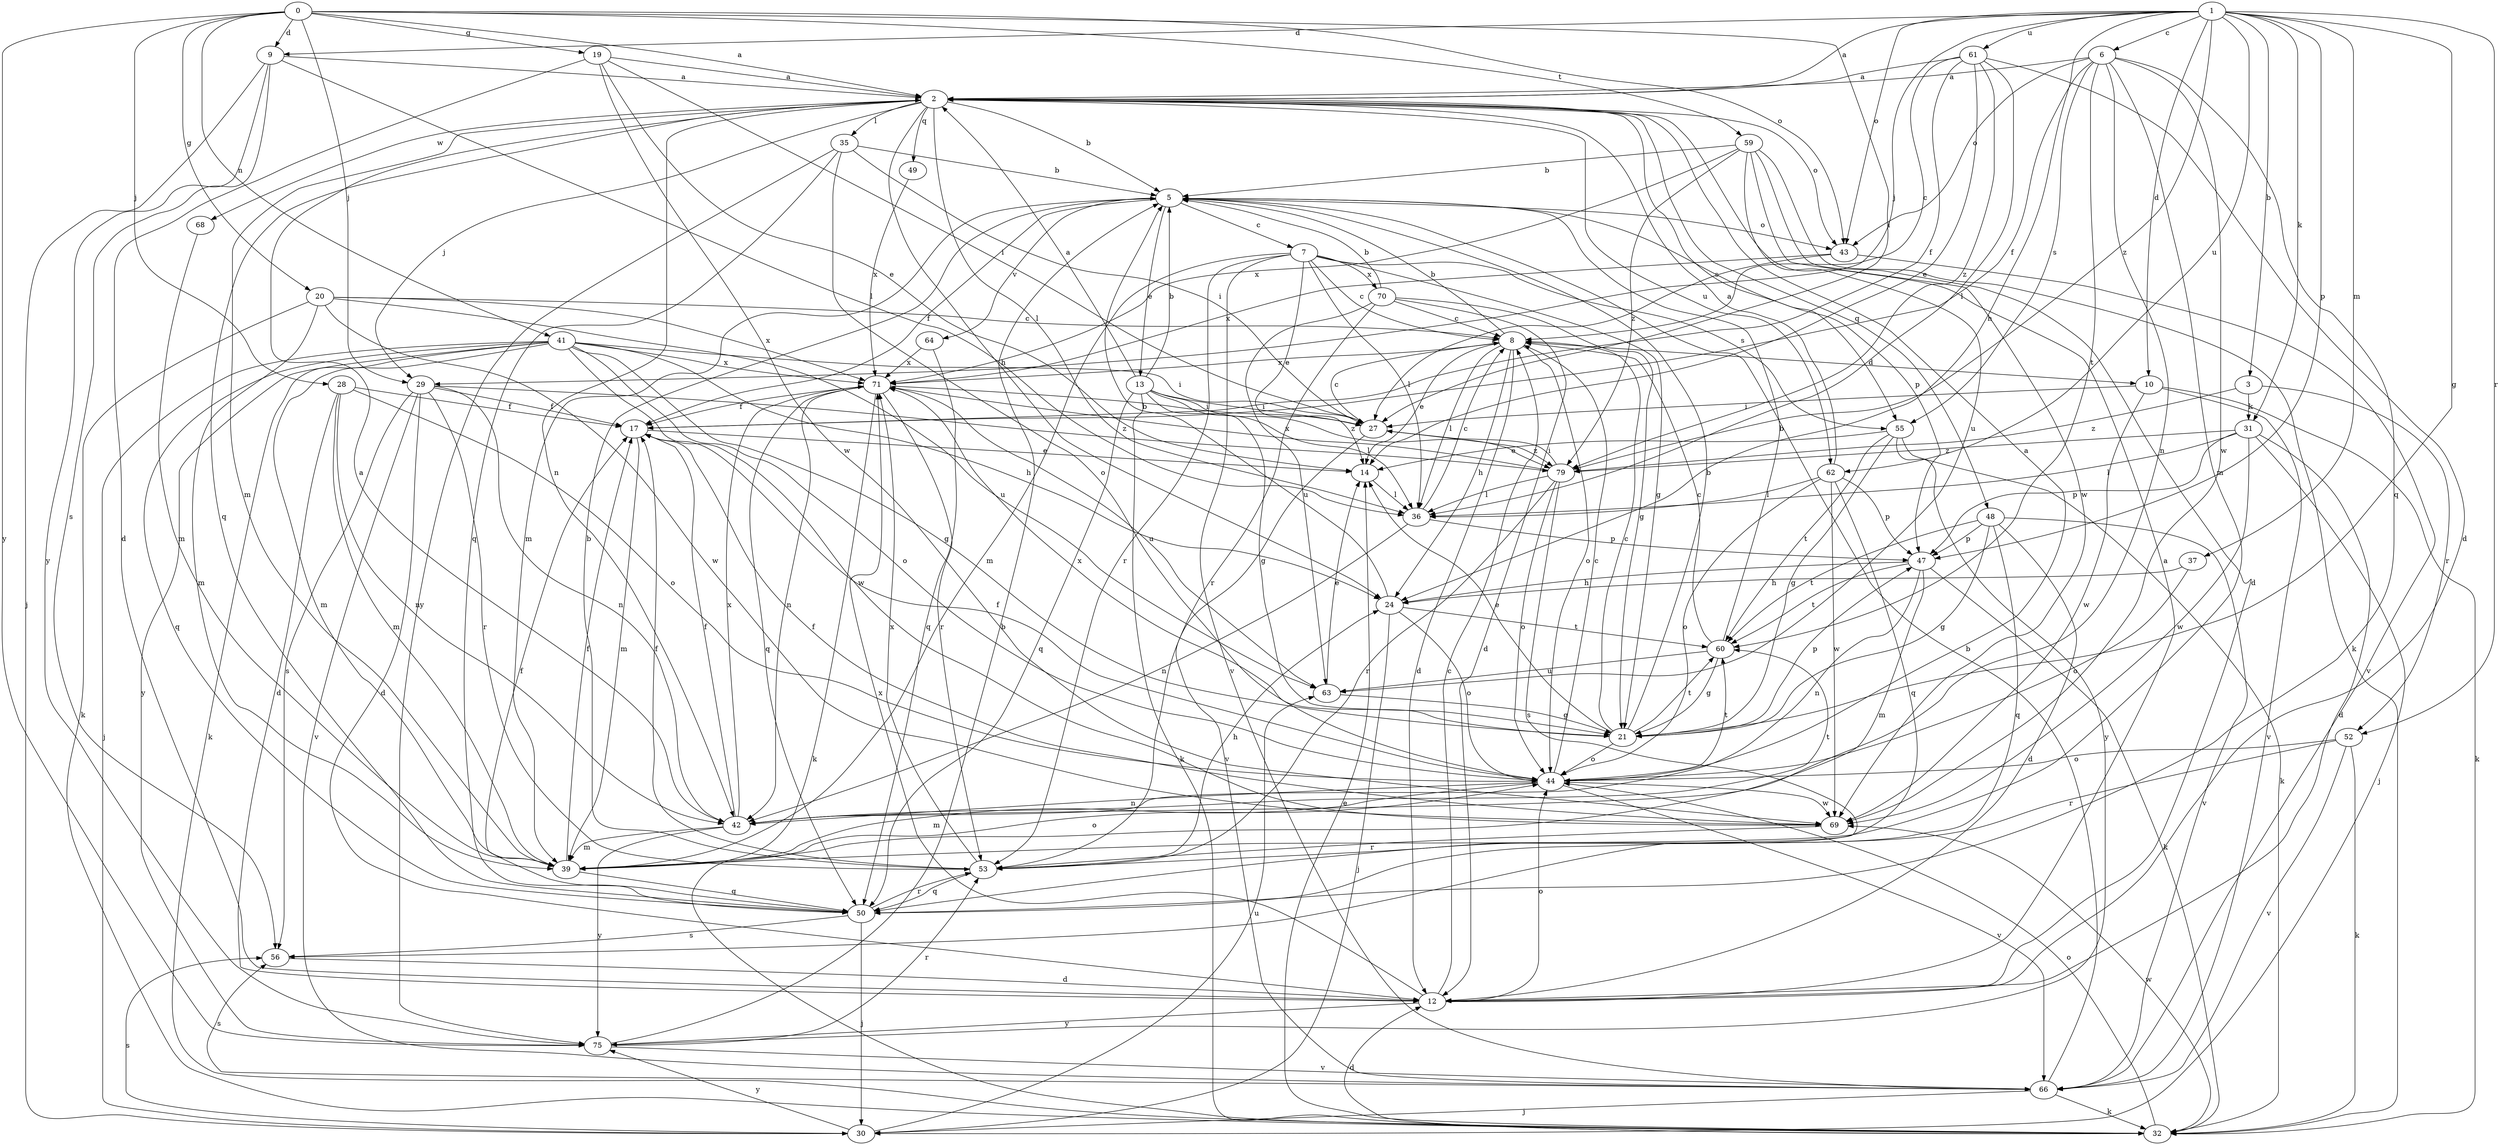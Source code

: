 strict digraph  {
0;
1;
2;
3;
5;
6;
7;
8;
9;
10;
12;
13;
14;
17;
19;
20;
21;
24;
27;
28;
29;
30;
31;
32;
35;
36;
37;
39;
41;
42;
43;
44;
47;
48;
49;
50;
52;
53;
55;
56;
59;
60;
61;
62;
63;
64;
66;
68;
69;
70;
71;
75;
79;
0 -> 2  [label=a];
0 -> 9  [label=d];
0 -> 19  [label=g];
0 -> 20  [label=g];
0 -> 27  [label=i];
0 -> 28  [label=j];
0 -> 29  [label=j];
0 -> 41  [label=n];
0 -> 43  [label=o];
0 -> 59  [label=t];
0 -> 75  [label=y];
1 -> 2  [label=a];
1 -> 3  [label=b];
1 -> 6  [label=c];
1 -> 9  [label=d];
1 -> 10  [label=d];
1 -> 21  [label=g];
1 -> 24  [label=h];
1 -> 29  [label=j];
1 -> 31  [label=k];
1 -> 37  [label=m];
1 -> 43  [label=o];
1 -> 47  [label=p];
1 -> 52  [label=r];
1 -> 61  [label=u];
1 -> 62  [label=u];
1 -> 79  [label=z];
2 -> 5  [label=b];
2 -> 24  [label=h];
2 -> 29  [label=j];
2 -> 35  [label=l];
2 -> 36  [label=l];
2 -> 39  [label=m];
2 -> 42  [label=n];
2 -> 43  [label=o];
2 -> 48  [label=q];
2 -> 49  [label=q];
2 -> 50  [label=q];
2 -> 55  [label=s];
2 -> 62  [label=u];
2 -> 68  [label=w];
3 -> 31  [label=k];
3 -> 52  [label=r];
3 -> 79  [label=z];
5 -> 7  [label=c];
5 -> 13  [label=e];
5 -> 17  [label=f];
5 -> 39  [label=m];
5 -> 43  [label=o];
5 -> 47  [label=p];
5 -> 64  [label=v];
6 -> 2  [label=a];
6 -> 17  [label=f];
6 -> 39  [label=m];
6 -> 42  [label=n];
6 -> 43  [label=o];
6 -> 50  [label=q];
6 -> 55  [label=s];
6 -> 60  [label=t];
6 -> 69  [label=w];
7 -> 8  [label=c];
7 -> 14  [label=e];
7 -> 21  [label=g];
7 -> 36  [label=l];
7 -> 39  [label=m];
7 -> 53  [label=r];
7 -> 55  [label=s];
7 -> 66  [label=v];
7 -> 70  [label=x];
8 -> 5  [label=b];
8 -> 10  [label=d];
8 -> 12  [label=d];
8 -> 14  [label=e];
8 -> 24  [label=h];
8 -> 36  [label=l];
8 -> 44  [label=o];
8 -> 71  [label=x];
9 -> 2  [label=a];
9 -> 30  [label=j];
9 -> 36  [label=l];
9 -> 56  [label=s];
9 -> 75  [label=y];
10 -> 27  [label=i];
10 -> 32  [label=k];
10 -> 66  [label=v];
10 -> 69  [label=w];
12 -> 2  [label=a];
12 -> 8  [label=c];
12 -> 44  [label=o];
12 -> 71  [label=x];
12 -> 75  [label=y];
13 -> 2  [label=a];
13 -> 5  [label=b];
13 -> 21  [label=g];
13 -> 27  [label=i];
13 -> 32  [label=k];
13 -> 36  [label=l];
13 -> 50  [label=q];
13 -> 79  [label=z];
14 -> 36  [label=l];
17 -> 14  [label=e];
17 -> 39  [label=m];
19 -> 2  [label=a];
19 -> 12  [label=d];
19 -> 14  [label=e];
19 -> 27  [label=i];
19 -> 69  [label=w];
20 -> 8  [label=c];
20 -> 32  [label=k];
20 -> 39  [label=m];
20 -> 63  [label=u];
20 -> 69  [label=w];
20 -> 71  [label=x];
21 -> 5  [label=b];
21 -> 8  [label=c];
21 -> 14  [label=e];
21 -> 44  [label=o];
21 -> 47  [label=p];
21 -> 60  [label=t];
21 -> 71  [label=x];
24 -> 5  [label=b];
24 -> 30  [label=j];
24 -> 44  [label=o];
24 -> 60  [label=t];
27 -> 8  [label=c];
27 -> 66  [label=v];
27 -> 79  [label=z];
28 -> 12  [label=d];
28 -> 17  [label=f];
28 -> 39  [label=m];
28 -> 42  [label=n];
28 -> 44  [label=o];
29 -> 12  [label=d];
29 -> 17  [label=f];
29 -> 42  [label=n];
29 -> 53  [label=r];
29 -> 56  [label=s];
29 -> 66  [label=v];
29 -> 79  [label=z];
30 -> 56  [label=s];
30 -> 63  [label=u];
30 -> 75  [label=y];
31 -> 12  [label=d];
31 -> 30  [label=j];
31 -> 36  [label=l];
31 -> 47  [label=p];
31 -> 69  [label=w];
31 -> 79  [label=z];
32 -> 12  [label=d];
32 -> 14  [label=e];
32 -> 44  [label=o];
32 -> 69  [label=w];
35 -> 5  [label=b];
35 -> 27  [label=i];
35 -> 44  [label=o];
35 -> 50  [label=q];
35 -> 75  [label=y];
36 -> 8  [label=c];
36 -> 42  [label=n];
36 -> 47  [label=p];
37 -> 24  [label=h];
37 -> 44  [label=o];
39 -> 17  [label=f];
39 -> 44  [label=o];
39 -> 50  [label=q];
41 -> 21  [label=g];
41 -> 24  [label=h];
41 -> 27  [label=i];
41 -> 30  [label=j];
41 -> 32  [label=k];
41 -> 39  [label=m];
41 -> 44  [label=o];
41 -> 50  [label=q];
41 -> 69  [label=w];
41 -> 71  [label=x];
41 -> 75  [label=y];
42 -> 2  [label=a];
42 -> 17  [label=f];
42 -> 39  [label=m];
42 -> 60  [label=t];
42 -> 71  [label=x];
42 -> 75  [label=y];
43 -> 27  [label=i];
43 -> 66  [label=v];
43 -> 71  [label=x];
44 -> 2  [label=a];
44 -> 8  [label=c];
44 -> 17  [label=f];
44 -> 39  [label=m];
44 -> 42  [label=n];
44 -> 60  [label=t];
44 -> 66  [label=v];
44 -> 69  [label=w];
47 -> 24  [label=h];
47 -> 32  [label=k];
47 -> 39  [label=m];
47 -> 42  [label=n];
47 -> 60  [label=t];
48 -> 12  [label=d];
48 -> 21  [label=g];
48 -> 47  [label=p];
48 -> 50  [label=q];
48 -> 60  [label=t];
48 -> 66  [label=v];
49 -> 71  [label=x];
50 -> 17  [label=f];
50 -> 30  [label=j];
50 -> 53  [label=r];
50 -> 56  [label=s];
52 -> 32  [label=k];
52 -> 44  [label=o];
52 -> 53  [label=r];
52 -> 66  [label=v];
53 -> 5  [label=b];
53 -> 17  [label=f];
53 -> 24  [label=h];
53 -> 50  [label=q];
53 -> 71  [label=x];
55 -> 14  [label=e];
55 -> 21  [label=g];
55 -> 32  [label=k];
55 -> 60  [label=t];
55 -> 75  [label=y];
56 -> 12  [label=d];
59 -> 5  [label=b];
59 -> 12  [label=d];
59 -> 32  [label=k];
59 -> 63  [label=u];
59 -> 69  [label=w];
59 -> 71  [label=x];
59 -> 79  [label=z];
60 -> 5  [label=b];
60 -> 8  [label=c];
60 -> 21  [label=g];
60 -> 63  [label=u];
61 -> 2  [label=a];
61 -> 8  [label=c];
61 -> 12  [label=d];
61 -> 14  [label=e];
61 -> 17  [label=f];
61 -> 36  [label=l];
61 -> 79  [label=z];
62 -> 2  [label=a];
62 -> 36  [label=l];
62 -> 44  [label=o];
62 -> 47  [label=p];
62 -> 50  [label=q];
62 -> 69  [label=w];
63 -> 14  [label=e];
63 -> 21  [label=g];
64 -> 50  [label=q];
64 -> 71  [label=x];
66 -> 5  [label=b];
66 -> 30  [label=j];
66 -> 32  [label=k];
66 -> 56  [label=s];
68 -> 39  [label=m];
69 -> 17  [label=f];
69 -> 53  [label=r];
70 -> 5  [label=b];
70 -> 8  [label=c];
70 -> 12  [label=d];
70 -> 21  [label=g];
70 -> 53  [label=r];
70 -> 63  [label=u];
71 -> 17  [label=f];
71 -> 27  [label=i];
71 -> 32  [label=k];
71 -> 42  [label=n];
71 -> 50  [label=q];
71 -> 53  [label=r];
71 -> 63  [label=u];
75 -> 5  [label=b];
75 -> 53  [label=r];
75 -> 66  [label=v];
79 -> 27  [label=i];
79 -> 36  [label=l];
79 -> 44  [label=o];
79 -> 53  [label=r];
79 -> 56  [label=s];
79 -> 71  [label=x];
}
